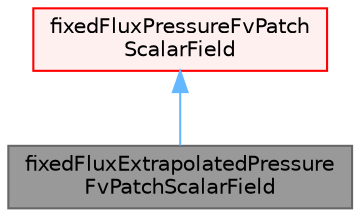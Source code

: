 digraph "fixedFluxExtrapolatedPressureFvPatchScalarField"
{
 // LATEX_PDF_SIZE
  bgcolor="transparent";
  edge [fontname=Helvetica,fontsize=10,labelfontname=Helvetica,labelfontsize=10];
  node [fontname=Helvetica,fontsize=10,shape=box,height=0.2,width=0.4];
  Node1 [id="Node000001",label="fixedFluxExtrapolatedPressure\lFvPatchScalarField",height=0.2,width=0.4,color="gray40", fillcolor="grey60", style="filled", fontcolor="black",tooltip="This boundary condition sets the pressure gradient to the provided value such that the flux on the bo..."];
  Node2 -> Node1 [id="edge1_Node000001_Node000002",dir="back",color="steelblue1",style="solid",tooltip=" "];
  Node2 [id="Node000002",label="fixedFluxPressureFvPatch\lScalarField",height=0.2,width=0.4,color="red", fillcolor="#FFF0F0", style="filled",URL="$classFoam_1_1fixedFluxPressureFvPatchScalarField.html",tooltip="This boundary condition sets the pressure gradient to the provided value such that the flux on the bo..."];
}
